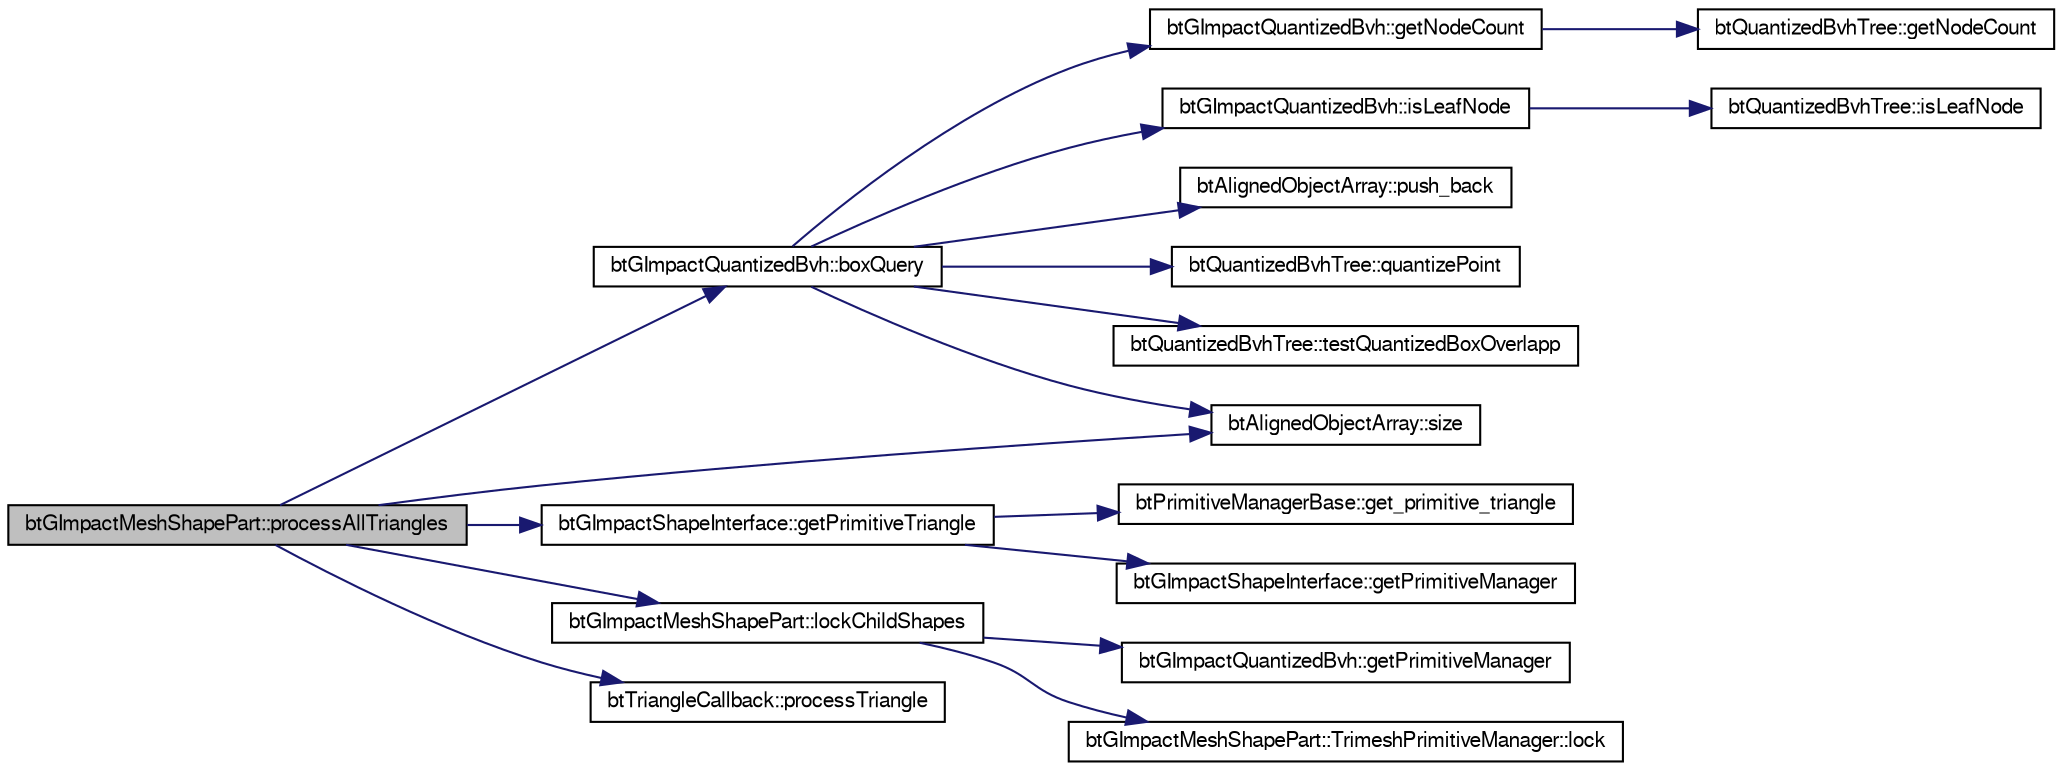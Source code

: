 digraph G
{
  bgcolor="transparent";
  edge [fontname="FreeSans",fontsize=10,labelfontname="FreeSans",labelfontsize=10];
  node [fontname="FreeSans",fontsize=10,shape=record];
  rankdir=LR;
  Node1 [label="btGImpactMeshShapePart::processAllTriangles",height=0.2,width=0.4,color="black", fillcolor="grey75", style="filled" fontcolor="black"];
  Node1 -> Node2 [color="midnightblue",fontsize=10,style="solid"];
  Node2 [label="btGImpactQuantizedBvh::boxQuery",height=0.2,width=0.4,color="black",URL="$classbt_g_impact_quantized_bvh.html#b265ffaec21d729bb4d148e843de938c",tooltip="returns the indices of the primitives in the m_primitive_manager"];
  Node2 -> Node3 [color="midnightblue",fontsize=10,style="solid"];
  Node3 [label="btGImpactQuantizedBvh::getNodeCount",height=0.2,width=0.4,color="black",URL="$classbt_g_impact_quantized_bvh.html#5ffe3a11330ab3bce0d6eaffb9b3f689",tooltip="node count"];
  Node3 -> Node4 [color="midnightblue",fontsize=10,style="solid"];
  Node4 [label="btQuantizedBvhTree::getNodeCount",height=0.2,width=0.4,color="black",URL="$classbt_quantized_bvh_tree.html#8f8b4acde8a974cb57d9d19b37009100",tooltip="node count"];
  Node2 -> Node5 [color="midnightblue",fontsize=10,style="solid"];
  Node5 [label="btGImpactQuantizedBvh::isLeafNode",height=0.2,width=0.4,color="black",URL="$classbt_g_impact_quantized_bvh.html#2c4d9b99bc0e575b3f02e9cefda1fb18",tooltip="tells if the node is a leaf"];
  Node5 -> Node6 [color="midnightblue",fontsize=10,style="solid"];
  Node6 [label="btQuantizedBvhTree::isLeafNode",height=0.2,width=0.4,color="black",URL="$classbt_quantized_bvh_tree.html#004ff2bf4b2ef3d80d0e01a2ab249e5d",tooltip="tells if the node is a leaf"];
  Node2 -> Node7 [color="midnightblue",fontsize=10,style="solid"];
  Node7 [label="btAlignedObjectArray::push_back",height=0.2,width=0.4,color="black",URL="$classbt_aligned_object_array.html#d61e10166e2c00f487095d3482b9edd1"];
  Node2 -> Node8 [color="midnightblue",fontsize=10,style="solid"];
  Node8 [label="btQuantizedBvhTree::quantizePoint",height=0.2,width=0.4,color="black",URL="$classbt_quantized_bvh_tree.html#26648de243e317c8b4399d04c763edee"];
  Node2 -> Node9 [color="midnightblue",fontsize=10,style="solid"];
  Node9 [label="btAlignedObjectArray::size",height=0.2,width=0.4,color="black",URL="$classbt_aligned_object_array.html#6bdd14c7599ecb95e8d83dd5a715f9b7",tooltip="return the number of elements in the array"];
  Node2 -> Node10 [color="midnightblue",fontsize=10,style="solid"];
  Node10 [label="btQuantizedBvhTree::testQuantizedBoxOverlapp",height=0.2,width=0.4,color="black",URL="$classbt_quantized_bvh_tree.html#9f6c3be722fa73a6907970f1ed99b731"];
  Node1 -> Node11 [color="midnightblue",fontsize=10,style="solid"];
  Node11 [label="btGImpactShapeInterface::getPrimitiveTriangle",height=0.2,width=0.4,color="black",URL="$classbt_g_impact_shape_interface.html#8b5c48d7831cebf1099b8c983cb3f149",tooltip="if this trimesh"];
  Node11 -> Node12 [color="midnightblue",fontsize=10,style="solid"];
  Node12 [label="btPrimitiveManagerBase::get_primitive_triangle",height=0.2,width=0.4,color="black",URL="$classbt_primitive_manager_base.html#2eb95b960e4259da38c5ee4ac080fdf7",tooltip="retrieves only the points of the triangle, and the collision margin"];
  Node11 -> Node13 [color="midnightblue",fontsize=10,style="solid"];
  Node13 [label="btGImpactShapeInterface::getPrimitiveManager",height=0.2,width=0.4,color="black",URL="$classbt_g_impact_shape_interface.html#291328e80a5f22cffc50924ebb90040a",tooltip="Obtains the primitive manager."];
  Node1 -> Node14 [color="midnightblue",fontsize=10,style="solid"];
  Node14 [label="btGImpactMeshShapePart::lockChildShapes",height=0.2,width=0.4,color="black",URL="$classbt_g_impact_mesh_shape_part.html#9204e51eefb25e0733cef4791c937f28",tooltip="call when reading child shapes"];
  Node14 -> Node15 [color="midnightblue",fontsize=10,style="solid"];
  Node15 [label="btGImpactQuantizedBvh::getPrimitiveManager",height=0.2,width=0.4,color="black",URL="$classbt_g_impact_quantized_bvh.html#8954b68cdc557ffab6c4c0361cea109a"];
  Node14 -> Node16 [color="midnightblue",fontsize=10,style="solid"];
  Node16 [label="btGImpactMeshShapePart::TrimeshPrimitiveManager::lock",height=0.2,width=0.4,color="black",URL="$classbt_g_impact_mesh_shape_part_1_1_trimesh_primitive_manager.html#48a013e72b76f832638a54326a7cc709"];
  Node1 -> Node17 [color="midnightblue",fontsize=10,style="solid"];
  Node17 [label="btTriangleCallback::processTriangle",height=0.2,width=0.4,color="black",URL="$classbt_triangle_callback.html#3850755f2c1fd71c4ca5877db1e6f891"];
  Node1 -> Node9 [color="midnightblue",fontsize=10,style="solid"];
}
